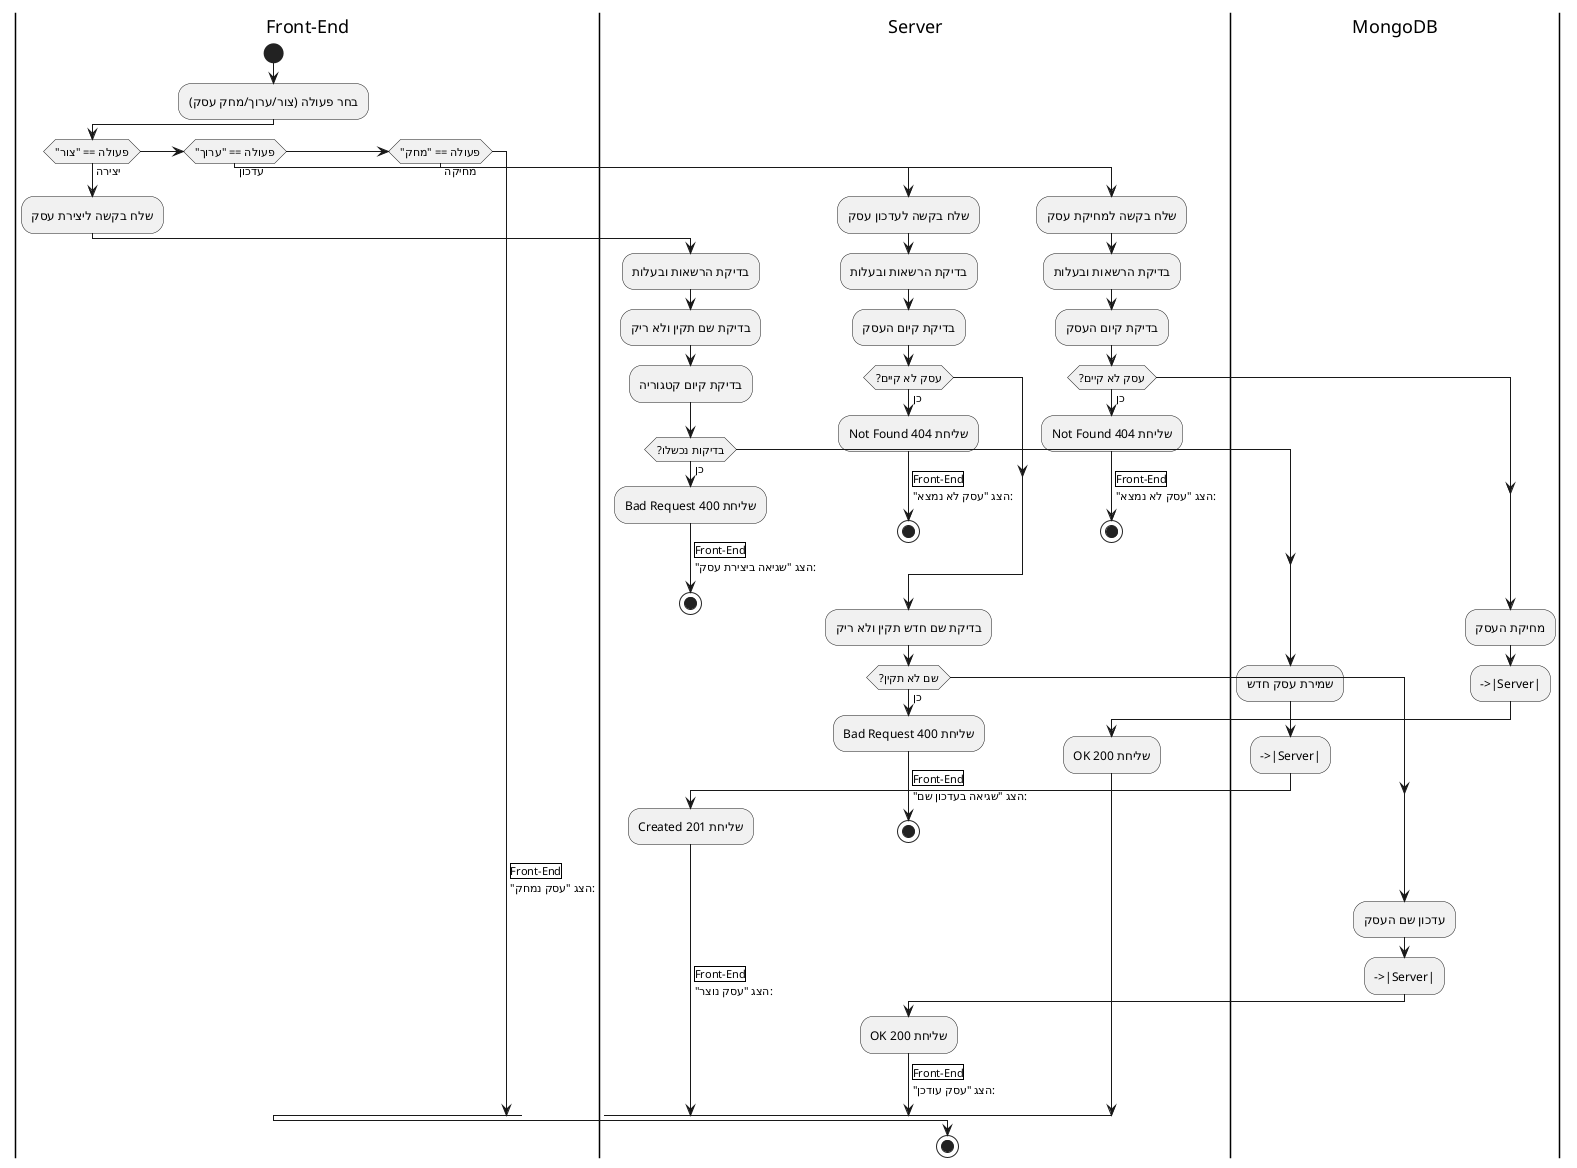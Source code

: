 ```plantuml
@startuml businessCrudAD
|Front-End|
start
:בחר פעולה (צור/ערוך/מחק עסק);
if (פעולה == "צור") then (יצירה)
  :שלח בקשה ליצירת עסק;
  |Server|
  :בדיקת הרשאות ובעלות;
  :בדיקת שם תקין ולא ריק;
  :בדיקת קיום קטגוריה;
  if (בדיקות נכשלו?) then (כן)
    :שליחת 400 Bad Request;
    ->|Front-End|
    :הצג "שגיאה ביצירת עסק";
    stop
  endif
  |MongoDB|
  :שמירת עסק חדש;
  -->|Server|
  |Server|
  :שליחת 201 Created;
  ->|Front-End|
  :הצג "עסק נוצר";
elseif (פעולה == "ערוך") then (עדכון)
  :שלח בקשה לעדכון עסק;
  |Server|
  :בדיקת הרשאות ובעלות;
  :בדיקת קיום העסק;
  if (עסק לא קיים?) then (כן)
    :שליחת 404 Not Found;
    ->|Front-End|
    :הצג "עסק לא נמצא";
    stop
  endif
  :בדיקת שם חדש תקין ולא ריק;
  if (שם לא תקין?) then (כן)
    :שליחת 400 Bad Request;
    ->|Front-End|
    :הצג "שגיאה בעדכון שם";
    stop
  endif
  |MongoDB|
  :עדכון שם העסק;
  -->|Server|
  |Server|
  :שליחת 200 OK;
  ->|Front-End|
  :הצג "עסק עודכן";
elseif (פעולה == "מחק") then (מחיקה)
  :שלח בקשה למחיקת עסק;
  |Server|
  :בדיקת הרשאות ובעלות;
  :בדיקת קיום העסק;
  if (עסק לא קיים?) then (כן)
    :שליחת 404 Not Found;
    ->|Front-End|
    :הצג "עסק לא נמצא";
    stop
  endif
  |MongoDB|
  :מחיקת העסק;
  -->|Server|
  |Server|
  :שליחת 200 OK;
  ->|Front-End|
  :הצג "עסק נמחק";
endif
stop
@enduml
```
